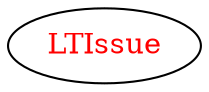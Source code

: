 digraph dependencyGraph {
 concentrate=true;
 ranksep="2.0";
 rankdir="LR"; 
 splines="ortho";
"LTIssue" [fontcolor="red"];
}